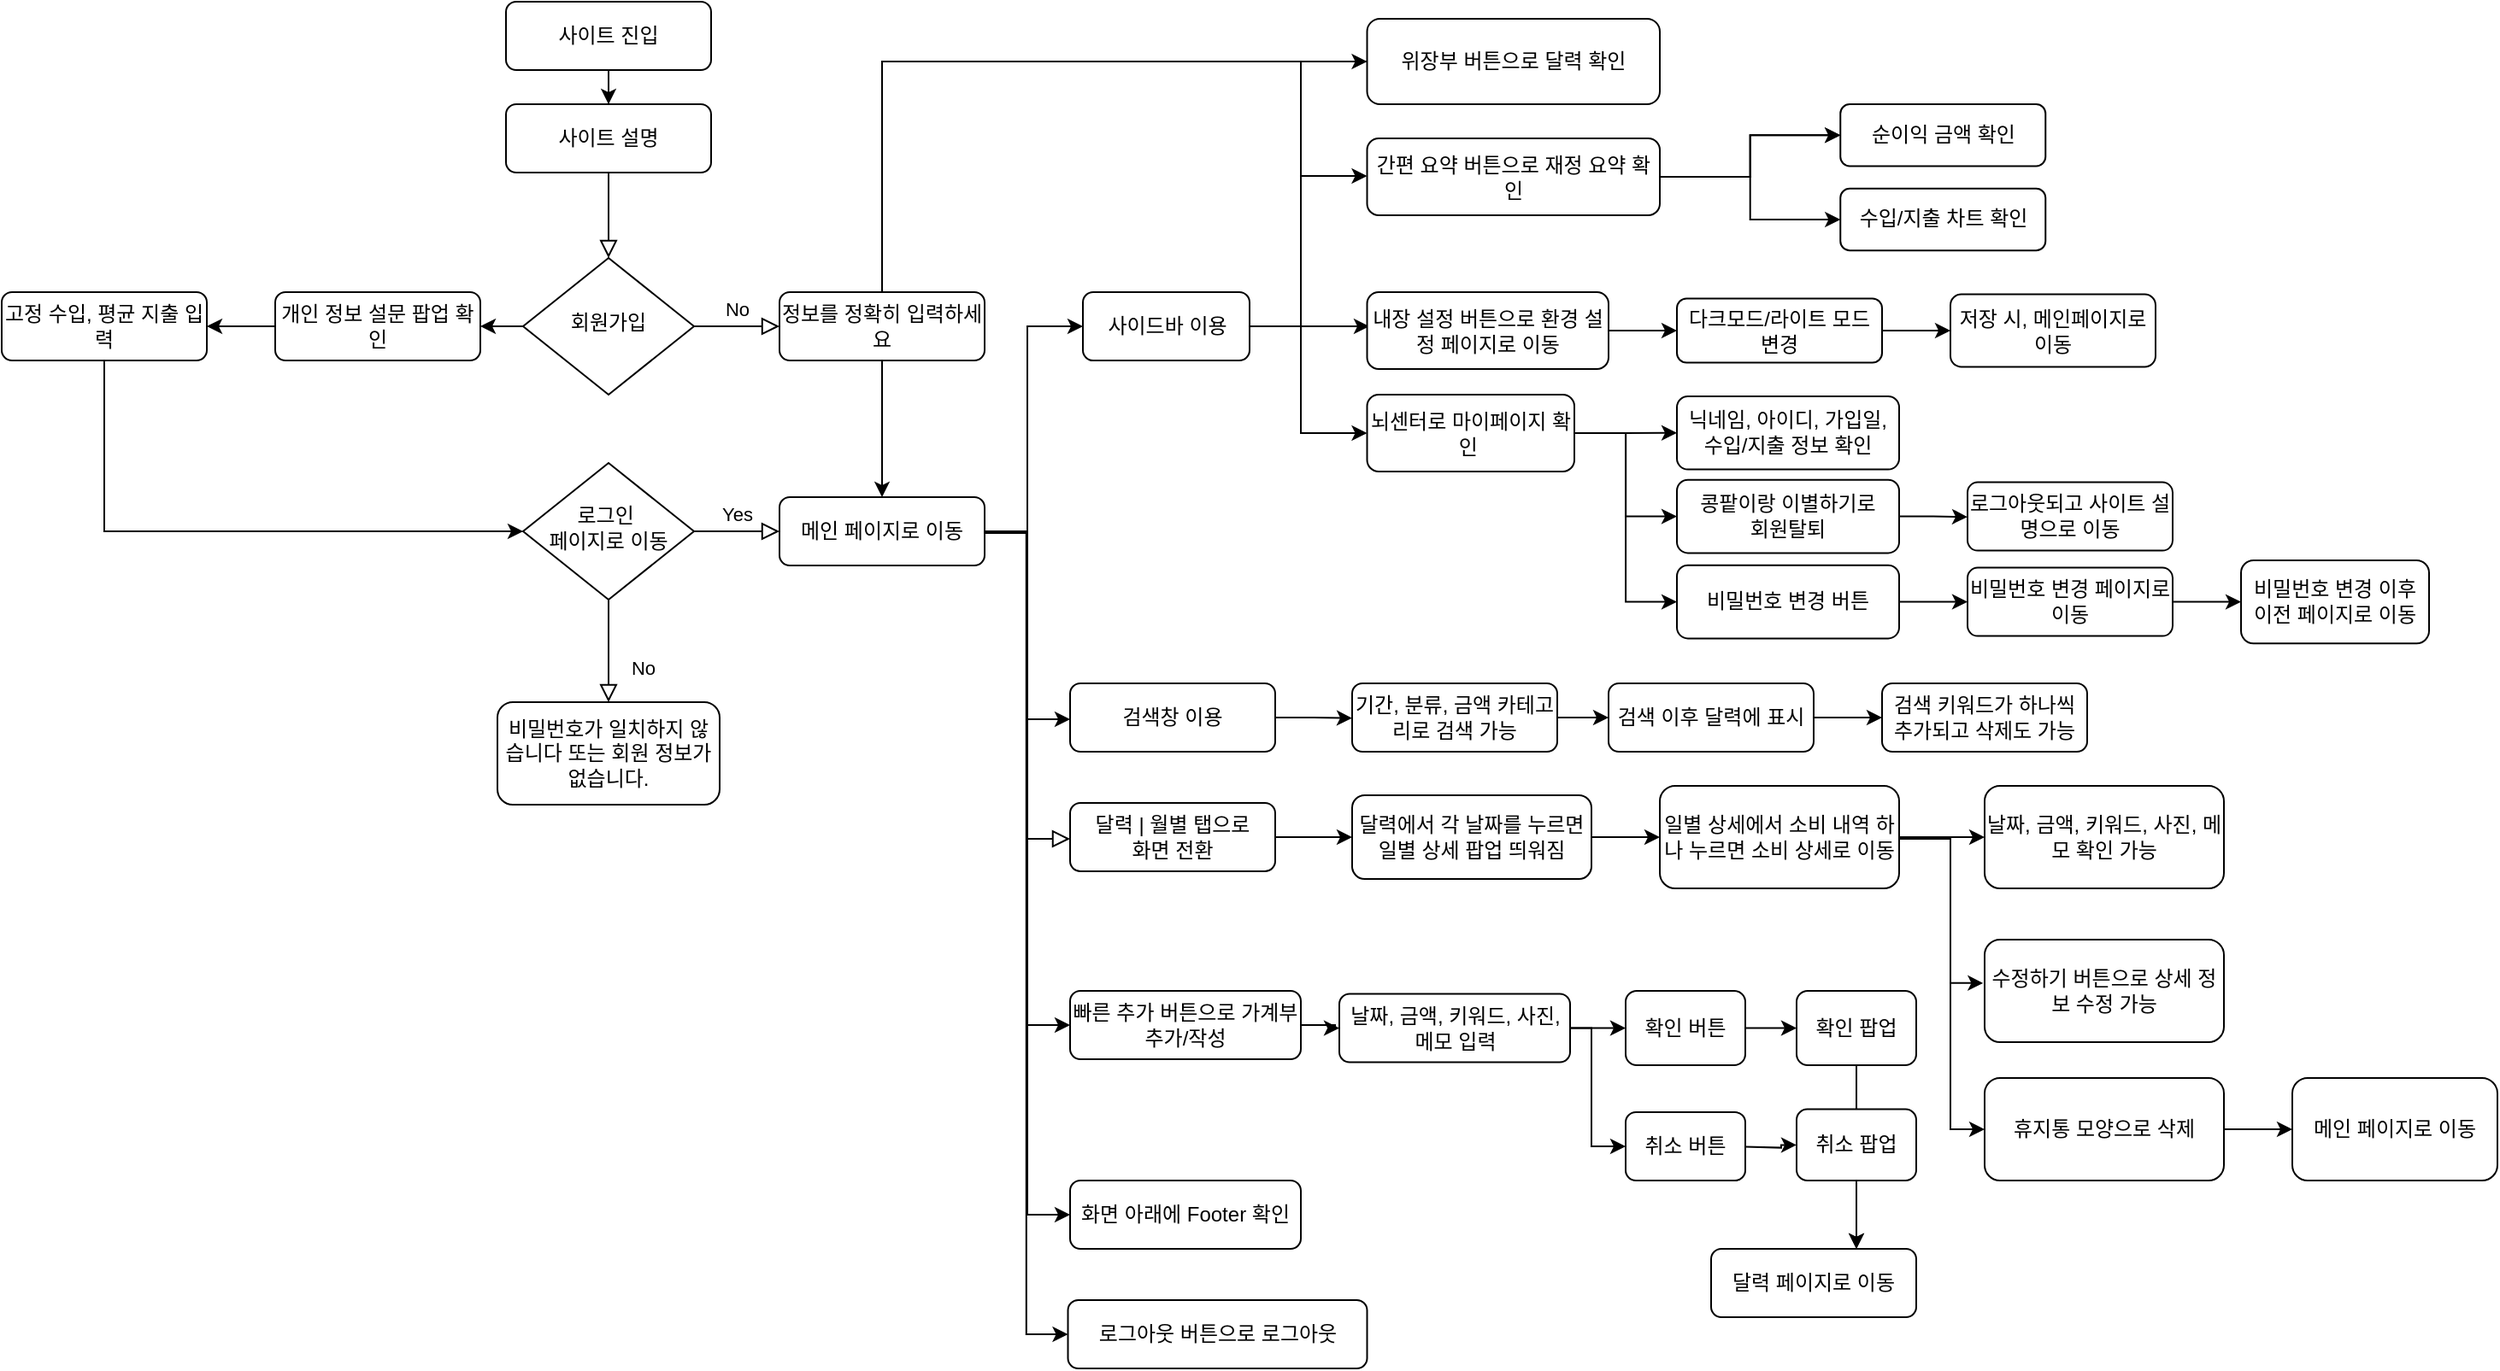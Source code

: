 <mxfile version="26.2.8">
  <diagram id="C5RBs43oDa-KdzZeNtuy" name="Page-1">
    <mxGraphModel dx="2660" dy="827" grid="1" gridSize="10" guides="1" tooltips="1" connect="1" arrows="1" fold="1" page="1" pageScale="1" pageWidth="827" pageHeight="1169" math="0" shadow="0">
      <root>
        <mxCell id="WIyWlLk6GJQsqaUBKTNV-0" />
        <mxCell id="WIyWlLk6GJQsqaUBKTNV-1" parent="WIyWlLk6GJQsqaUBKTNV-0" />
        <mxCell id="6v8Mv8kN8BdZXCFSq0ns-73" style="edgeStyle=orthogonalEdgeStyle;rounded=0;orthogonalLoop=1;jettySize=auto;html=1;entryX=0.5;entryY=0;entryDx=0;entryDy=0;" parent="WIyWlLk6GJQsqaUBKTNV-1" source="6v8Mv8kN8BdZXCFSq0ns-28" target="WIyWlLk6GJQsqaUBKTNV-12" edge="1">
          <mxGeometry relative="1" as="geometry" />
        </mxCell>
        <mxCell id="WIyWlLk6GJQsqaUBKTNV-2" value="" style="rounded=0;html=1;jettySize=auto;orthogonalLoop=1;fontSize=11;endArrow=block;endFill=0;endSize=8;strokeWidth=1;shadow=0;labelBackgroundColor=none;edgeStyle=orthogonalEdgeStyle;" parent="WIyWlLk6GJQsqaUBKTNV-1" source="WIyWlLk6GJQsqaUBKTNV-3" target="WIyWlLk6GJQsqaUBKTNV-6" edge="1">
          <mxGeometry relative="1" as="geometry" />
        </mxCell>
        <mxCell id="WIyWlLk6GJQsqaUBKTNV-3" value="사이트 설명" style="rounded=1;whiteSpace=wrap;html=1;fontSize=12;glass=0;strokeWidth=1;shadow=0;" parent="WIyWlLk6GJQsqaUBKTNV-1" vertex="1">
          <mxGeometry x="65" y="70" width="120" height="40" as="geometry" />
        </mxCell>
        <mxCell id="WIyWlLk6GJQsqaUBKTNV-5" value="No" style="edgeStyle=orthogonalEdgeStyle;rounded=0;html=1;jettySize=auto;orthogonalLoop=1;fontSize=11;endArrow=block;endFill=0;endSize=8;strokeWidth=1;shadow=0;labelBackgroundColor=none;" parent="WIyWlLk6GJQsqaUBKTNV-1" source="WIyWlLk6GJQsqaUBKTNV-6" target="WIyWlLk6GJQsqaUBKTNV-7" edge="1">
          <mxGeometry y="10" relative="1" as="geometry">
            <mxPoint as="offset" />
          </mxGeometry>
        </mxCell>
        <mxCell id="6v8Mv8kN8BdZXCFSq0ns-91" style="edgeStyle=orthogonalEdgeStyle;rounded=0;orthogonalLoop=1;jettySize=auto;html=1;exitX=0;exitY=0.5;exitDx=0;exitDy=0;entryX=1;entryY=0.5;entryDx=0;entryDy=0;" parent="WIyWlLk6GJQsqaUBKTNV-1" source="WIyWlLk6GJQsqaUBKTNV-6" target="6v8Mv8kN8BdZXCFSq0ns-82" edge="1">
          <mxGeometry relative="1" as="geometry" />
        </mxCell>
        <mxCell id="WIyWlLk6GJQsqaUBKTNV-6" value="회원가입" style="rhombus;whiteSpace=wrap;html=1;shadow=0;fontFamily=Helvetica;fontSize=12;align=center;strokeWidth=1;spacing=6;spacingTop=-4;" parent="WIyWlLk6GJQsqaUBKTNV-1" vertex="1">
          <mxGeometry x="75" y="160" width="100" height="80" as="geometry" />
        </mxCell>
        <mxCell id="WIyWlLk6GJQsqaUBKTNV-7" value="정보를 정확히 입력하세요" style="rounded=1;whiteSpace=wrap;html=1;fontSize=12;glass=0;strokeWidth=1;shadow=0;" parent="WIyWlLk6GJQsqaUBKTNV-1" vertex="1">
          <mxGeometry x="225" y="180" width="120" height="40" as="geometry" />
        </mxCell>
        <mxCell id="WIyWlLk6GJQsqaUBKTNV-8" value="No" style="rounded=0;html=1;jettySize=auto;orthogonalLoop=1;fontSize=11;endArrow=block;endFill=0;endSize=8;strokeWidth=1;shadow=0;labelBackgroundColor=none;edgeStyle=orthogonalEdgeStyle;" parent="WIyWlLk6GJQsqaUBKTNV-1" source="WIyWlLk6GJQsqaUBKTNV-10" target="WIyWlLk6GJQsqaUBKTNV-11" edge="1">
          <mxGeometry x="0.333" y="20" relative="1" as="geometry">
            <mxPoint as="offset" />
          </mxGeometry>
        </mxCell>
        <mxCell id="WIyWlLk6GJQsqaUBKTNV-9" value="Yes" style="edgeStyle=orthogonalEdgeStyle;rounded=0;html=1;jettySize=auto;orthogonalLoop=1;fontSize=11;endArrow=block;endFill=0;endSize=8;strokeWidth=1;shadow=0;labelBackgroundColor=none;" parent="WIyWlLk6GJQsqaUBKTNV-1" source="WIyWlLk6GJQsqaUBKTNV-10" target="WIyWlLk6GJQsqaUBKTNV-12" edge="1">
          <mxGeometry y="10" relative="1" as="geometry">
            <mxPoint as="offset" />
          </mxGeometry>
        </mxCell>
        <mxCell id="WIyWlLk6GJQsqaUBKTNV-10" value="로그인&amp;nbsp;&lt;div&gt;페이지로 이동&lt;/div&gt;" style="rhombus;whiteSpace=wrap;html=1;shadow=0;fontFamily=Helvetica;fontSize=12;align=center;strokeWidth=1;spacing=6;spacingTop=-4;" parent="WIyWlLk6GJQsqaUBKTNV-1" vertex="1">
          <mxGeometry x="75" y="280" width="100" height="80" as="geometry" />
        </mxCell>
        <mxCell id="WIyWlLk6GJQsqaUBKTNV-11" value="비밀번호가 일치하지 않습니다 또는 회원 정보가 없습니다." style="rounded=1;whiteSpace=wrap;html=1;fontSize=12;glass=0;strokeWidth=1;shadow=0;" parent="WIyWlLk6GJQsqaUBKTNV-1" vertex="1">
          <mxGeometry x="60" y="420" width="130" height="60" as="geometry" />
        </mxCell>
        <mxCell id="6v8Mv8kN8BdZXCFSq0ns-23" style="edgeStyle=orthogonalEdgeStyle;rounded=0;orthogonalLoop=1;jettySize=auto;html=1;exitX=1;exitY=0.5;exitDx=0;exitDy=0;entryX=0;entryY=0.5;entryDx=0;entryDy=0;" parent="WIyWlLk6GJQsqaUBKTNV-1" source="WIyWlLk6GJQsqaUBKTNV-12" target="6v8Mv8kN8BdZXCFSq0ns-24" edge="1">
          <mxGeometry relative="1" as="geometry">
            <mxPoint x="380" y="180" as="targetPoint" />
            <Array as="points">
              <mxPoint x="370" y="320" />
              <mxPoint x="370" y="200" />
            </Array>
          </mxGeometry>
        </mxCell>
        <mxCell id="6v8Mv8kN8BdZXCFSq0ns-52" value="" style="edgeStyle=orthogonalEdgeStyle;rounded=0;orthogonalLoop=1;jettySize=auto;html=1;" parent="WIyWlLk6GJQsqaUBKTNV-1" source="WIyWlLk6GJQsqaUBKTNV-12" target="6v8Mv8kN8BdZXCFSq0ns-1" edge="1">
          <mxGeometry relative="1" as="geometry">
            <Array as="points">
              <mxPoint x="370" y="320" />
              <mxPoint x="370" y="430" />
            </Array>
          </mxGeometry>
        </mxCell>
        <mxCell id="6v8Mv8kN8BdZXCFSq0ns-53" style="edgeStyle=orthogonalEdgeStyle;rounded=0;orthogonalLoop=1;jettySize=auto;html=1;exitX=1;exitY=0.5;exitDx=0;exitDy=0;entryX=0;entryY=0.5;entryDx=0;entryDy=0;" parent="WIyWlLk6GJQsqaUBKTNV-1" source="WIyWlLk6GJQsqaUBKTNV-12" target="6v8Mv8kN8BdZXCFSq0ns-5" edge="1">
          <mxGeometry relative="1" as="geometry">
            <mxPoint x="370" y="560" as="targetPoint" />
          </mxGeometry>
        </mxCell>
        <mxCell id="6v8Mv8kN8BdZXCFSq0ns-77" style="edgeStyle=orthogonalEdgeStyle;rounded=0;orthogonalLoop=1;jettySize=auto;html=1;entryX=0;entryY=0.5;entryDx=0;entryDy=0;" parent="WIyWlLk6GJQsqaUBKTNV-1" source="WIyWlLk6GJQsqaUBKTNV-12" target="6v8Mv8kN8BdZXCFSq0ns-78" edge="1">
          <mxGeometry relative="1" as="geometry">
            <mxPoint x="370" y="780" as="targetPoint" />
          </mxGeometry>
        </mxCell>
        <mxCell id="6v8Mv8kN8BdZXCFSq0ns-80" style="edgeStyle=orthogonalEdgeStyle;rounded=0;orthogonalLoop=1;jettySize=auto;html=1;exitX=1;exitY=0.5;exitDx=0;exitDy=0;entryX=0;entryY=0.5;entryDx=0;entryDy=0;" parent="WIyWlLk6GJQsqaUBKTNV-1" source="WIyWlLk6GJQsqaUBKTNV-12" target="6v8Mv8kN8BdZXCFSq0ns-76" edge="1">
          <mxGeometry relative="1" as="geometry">
            <mxPoint x="370" y="860" as="targetPoint" />
          </mxGeometry>
        </mxCell>
        <mxCell id="WIyWlLk6GJQsqaUBKTNV-12" value="메인 페이지로 이동" style="rounded=1;whiteSpace=wrap;html=1;fontSize=12;glass=0;strokeWidth=1;shadow=0;" parent="WIyWlLk6GJQsqaUBKTNV-1" vertex="1">
          <mxGeometry x="225" y="300" width="120" height="40" as="geometry" />
        </mxCell>
        <mxCell id="6v8Mv8kN8BdZXCFSq0ns-7" style="edgeStyle=orthogonalEdgeStyle;rounded=0;orthogonalLoop=1;jettySize=auto;html=1;exitX=1;exitY=0.5;exitDx=0;exitDy=0;" parent="WIyWlLk6GJQsqaUBKTNV-1" source="6v8Mv8kN8BdZXCFSq0ns-1" edge="1">
          <mxGeometry relative="1" as="geometry">
            <mxPoint x="560" y="429.333" as="targetPoint" />
          </mxGeometry>
        </mxCell>
        <mxCell id="6v8Mv8kN8BdZXCFSq0ns-1" value="검색창 이용" style="rounded=1;whiteSpace=wrap;html=1;fontSize=12;glass=0;strokeWidth=1;shadow=0;" parent="WIyWlLk6GJQsqaUBKTNV-1" vertex="1">
          <mxGeometry x="395" y="409" width="120" height="40" as="geometry" />
        </mxCell>
        <mxCell id="6v8Mv8kN8BdZXCFSq0ns-2" value="" style="edgeStyle=orthogonalEdgeStyle;rounded=0;html=1;jettySize=auto;orthogonalLoop=1;fontSize=11;endArrow=block;endFill=0;endSize=8;strokeWidth=1;shadow=0;labelBackgroundColor=none;" parent="WIyWlLk6GJQsqaUBKTNV-1" target="6v8Mv8kN8BdZXCFSq0ns-3" edge="1">
          <mxGeometry y="10" relative="1" as="geometry">
            <mxPoint as="offset" />
            <mxPoint x="345" y="320" as="sourcePoint" />
            <mxPoint x="380" y="500" as="targetPoint" />
            <Array as="points">
              <mxPoint x="370" y="321" />
              <mxPoint x="370" y="500" />
            </Array>
          </mxGeometry>
        </mxCell>
        <mxCell id="6v8Mv8kN8BdZXCFSq0ns-10" style="edgeStyle=orthogonalEdgeStyle;rounded=0;orthogonalLoop=1;jettySize=auto;html=1;exitX=1;exitY=0.5;exitDx=0;exitDy=0;entryX=0;entryY=0.5;entryDx=0;entryDy=0;" parent="WIyWlLk6GJQsqaUBKTNV-1" source="6v8Mv8kN8BdZXCFSq0ns-3" target="6v8Mv8kN8BdZXCFSq0ns-9" edge="1">
          <mxGeometry relative="1" as="geometry" />
        </mxCell>
        <mxCell id="6v8Mv8kN8BdZXCFSq0ns-3" value="달력 | 월별 탭으로&lt;div&gt;화면 전환&lt;/div&gt;" style="rounded=1;whiteSpace=wrap;html=1;fontSize=12;glass=0;strokeWidth=1;shadow=0;" parent="WIyWlLk6GJQsqaUBKTNV-1" vertex="1">
          <mxGeometry x="395" y="479" width="120" height="40" as="geometry" />
        </mxCell>
        <mxCell id="6v8Mv8kN8BdZXCFSq0ns-19" style="edgeStyle=orthogonalEdgeStyle;rounded=0;orthogonalLoop=1;jettySize=auto;html=1;" parent="WIyWlLk6GJQsqaUBKTNV-1" source="6v8Mv8kN8BdZXCFSq0ns-5" target="6v8Mv8kN8BdZXCFSq0ns-20" edge="1">
          <mxGeometry relative="1" as="geometry">
            <mxPoint x="560" y="569" as="targetPoint" />
          </mxGeometry>
        </mxCell>
        <mxCell id="6v8Mv8kN8BdZXCFSq0ns-5" value="빠른 추가 버튼으로 가계부 추가/작성" style="rounded=1;whiteSpace=wrap;html=1;fontSize=12;glass=0;strokeWidth=1;shadow=0;" parent="WIyWlLk6GJQsqaUBKTNV-1" vertex="1">
          <mxGeometry x="395" y="589" width="135" height="40" as="geometry" />
        </mxCell>
        <mxCell id="6v8Mv8kN8BdZXCFSq0ns-11" style="edgeStyle=orthogonalEdgeStyle;rounded=0;orthogonalLoop=1;jettySize=auto;html=1;exitX=1;exitY=0.5;exitDx=0;exitDy=0;" parent="WIyWlLk6GJQsqaUBKTNV-1" source="6v8Mv8kN8BdZXCFSq0ns-8" edge="1">
          <mxGeometry relative="1" as="geometry">
            <mxPoint x="710" y="428.862" as="targetPoint" />
          </mxGeometry>
        </mxCell>
        <mxCell id="6v8Mv8kN8BdZXCFSq0ns-8" value="기간, 분류, 금액 카테고리로 검색 가능" style="rounded=1;whiteSpace=wrap;html=1;fontSize=12;glass=0;strokeWidth=1;shadow=0;" parent="WIyWlLk6GJQsqaUBKTNV-1" vertex="1">
          <mxGeometry x="560" y="409" width="120" height="40" as="geometry" />
        </mxCell>
        <mxCell id="6v8Mv8kN8BdZXCFSq0ns-15" style="edgeStyle=orthogonalEdgeStyle;rounded=0;orthogonalLoop=1;jettySize=auto;html=1;" parent="WIyWlLk6GJQsqaUBKTNV-1" source="6v8Mv8kN8BdZXCFSq0ns-9" edge="1">
          <mxGeometry relative="1" as="geometry">
            <mxPoint x="740.0" y="499" as="targetPoint" />
          </mxGeometry>
        </mxCell>
        <mxCell id="6v8Mv8kN8BdZXCFSq0ns-9" value="달력에서 각 날짜를 누르면 일별 상세 팝업 띄워짐" style="rounded=1;whiteSpace=wrap;html=1;fontSize=12;glass=0;strokeWidth=1;shadow=0;" parent="WIyWlLk6GJQsqaUBKTNV-1" vertex="1">
          <mxGeometry x="560" y="474.5" width="140" height="49" as="geometry" />
        </mxCell>
        <mxCell id="6v8Mv8kN8BdZXCFSq0ns-13" style="edgeStyle=orthogonalEdgeStyle;rounded=0;orthogonalLoop=1;jettySize=auto;html=1;exitX=1;exitY=0.5;exitDx=0;exitDy=0;" parent="WIyWlLk6GJQsqaUBKTNV-1" source="6v8Mv8kN8BdZXCFSq0ns-12" edge="1">
          <mxGeometry relative="1" as="geometry">
            <mxPoint x="870" y="429" as="targetPoint" />
          </mxGeometry>
        </mxCell>
        <mxCell id="6v8Mv8kN8BdZXCFSq0ns-12" value="검색 이후 달력에 표시" style="rounded=1;whiteSpace=wrap;html=1;fontSize=12;glass=0;strokeWidth=1;shadow=0;" parent="WIyWlLk6GJQsqaUBKTNV-1" vertex="1">
          <mxGeometry x="710" y="409" width="120" height="40" as="geometry" />
        </mxCell>
        <mxCell id="6v8Mv8kN8BdZXCFSq0ns-14" value="검색 키워드가 하나씩 추가되고 삭제도 가능" style="rounded=1;whiteSpace=wrap;html=1;fontSize=12;glass=0;strokeWidth=1;shadow=0;" parent="WIyWlLk6GJQsqaUBKTNV-1" vertex="1">
          <mxGeometry x="870" y="409" width="120" height="40" as="geometry" />
        </mxCell>
        <mxCell id="6v8Mv8kN8BdZXCFSq0ns-18" style="edgeStyle=orthogonalEdgeStyle;rounded=0;orthogonalLoop=1;jettySize=auto;html=1;exitX=1;exitY=0.5;exitDx=0;exitDy=0;entryX=0;entryY=0.5;entryDx=0;entryDy=0;" parent="WIyWlLk6GJQsqaUBKTNV-1" source="6v8Mv8kN8BdZXCFSq0ns-16" target="6v8Mv8kN8BdZXCFSq0ns-17" edge="1">
          <mxGeometry relative="1" as="geometry" />
        </mxCell>
        <mxCell id="6v8Mv8kN8BdZXCFSq0ns-21" style="edgeStyle=orthogonalEdgeStyle;rounded=0;orthogonalLoop=1;jettySize=auto;html=1;exitX=1;exitY=0.75;exitDx=0;exitDy=0;entryX=-0.006;entryY=0.424;entryDx=0;entryDy=0;entryPerimeter=0;" parent="WIyWlLk6GJQsqaUBKTNV-1" source="6v8Mv8kN8BdZXCFSq0ns-16" edge="1">
          <mxGeometry relative="1" as="geometry">
            <mxPoint x="929.16" y="584.44" as="targetPoint" />
            <Array as="points">
              <mxPoint x="880" y="499" />
              <mxPoint x="910" y="499" />
              <mxPoint x="910" y="584" />
            </Array>
          </mxGeometry>
        </mxCell>
        <mxCell id="EID1nQhio4-8oi3falaW-1" style="edgeStyle=orthogonalEdgeStyle;rounded=0;orthogonalLoop=1;jettySize=auto;html=1;entryX=0;entryY=0.5;entryDx=0;entryDy=0;" edge="1" parent="WIyWlLk6GJQsqaUBKTNV-1" target="EID1nQhio4-8oi3falaW-3">
          <mxGeometry relative="1" as="geometry">
            <mxPoint x="909.5" y="660.0" as="targetPoint" />
            <mxPoint x="879.5" y="499" as="sourcePoint" />
            <Array as="points">
              <mxPoint x="880" y="500" />
              <mxPoint x="910" y="500" />
              <mxPoint x="910" y="670" />
            </Array>
          </mxGeometry>
        </mxCell>
        <mxCell id="6v8Mv8kN8BdZXCFSq0ns-16" value="일별 상세에서 소비 내역 하나 누르면 소비 상세로 이동" style="rounded=1;whiteSpace=wrap;html=1;fontSize=12;glass=0;strokeWidth=1;shadow=0;" parent="WIyWlLk6GJQsqaUBKTNV-1" vertex="1">
          <mxGeometry x="740" y="469" width="140" height="60" as="geometry" />
        </mxCell>
        <mxCell id="6v8Mv8kN8BdZXCFSq0ns-17" value="날짜, 금액, 키워드, 사진, 메모 확인 가능" style="rounded=1;whiteSpace=wrap;html=1;fontSize=12;glass=0;strokeWidth=1;shadow=0;" parent="WIyWlLk6GJQsqaUBKTNV-1" vertex="1">
          <mxGeometry x="930" y="469" width="140" height="60" as="geometry" />
        </mxCell>
        <mxCell id="EID1nQhio4-8oi3falaW-9" value="" style="edgeStyle=orthogonalEdgeStyle;rounded=0;orthogonalLoop=1;jettySize=auto;html=1;" edge="1" parent="WIyWlLk6GJQsqaUBKTNV-1" source="6v8Mv8kN8BdZXCFSq0ns-20" target="EID1nQhio4-8oi3falaW-8">
          <mxGeometry relative="1" as="geometry" />
        </mxCell>
        <mxCell id="EID1nQhio4-8oi3falaW-13" style="edgeStyle=orthogonalEdgeStyle;rounded=0;orthogonalLoop=1;jettySize=auto;html=1;exitX=1;exitY=0.5;exitDx=0;exitDy=0;entryX=0;entryY=0.5;entryDx=0;entryDy=0;" edge="1" parent="WIyWlLk6GJQsqaUBKTNV-1" source="6v8Mv8kN8BdZXCFSq0ns-20" target="6v8Mv8kN8BdZXCFSq0ns-60">
          <mxGeometry relative="1" as="geometry">
            <mxPoint x="710" y="690" as="targetPoint" />
            <Array as="points">
              <mxPoint x="700" y="611" />
              <mxPoint x="700" y="680" />
            </Array>
          </mxGeometry>
        </mxCell>
        <mxCell id="6v8Mv8kN8BdZXCFSq0ns-20" value="날짜, 금액, 키워드, 사진, 메모 입력" style="rounded=1;whiteSpace=wrap;html=1;fontSize=12;glass=0;strokeWidth=1;shadow=0;" parent="WIyWlLk6GJQsqaUBKTNV-1" vertex="1">
          <mxGeometry x="552.5" y="590.75" width="135" height="40" as="geometry" />
        </mxCell>
        <mxCell id="6v8Mv8kN8BdZXCFSq0ns-22" value="수정하기 버튼으로 상세 정보 수정 가능" style="rounded=1;whiteSpace=wrap;html=1;fontSize=12;glass=0;strokeWidth=1;shadow=0;" parent="WIyWlLk6GJQsqaUBKTNV-1" vertex="1">
          <mxGeometry x="930" y="559" width="140" height="60" as="geometry" />
        </mxCell>
        <mxCell id="6v8Mv8kN8BdZXCFSq0ns-26" value="" style="edgeStyle=orthogonalEdgeStyle;rounded=0;orthogonalLoop=1;jettySize=auto;html=1;" parent="WIyWlLk6GJQsqaUBKTNV-1" source="6v8Mv8kN8BdZXCFSq0ns-24" target="6v8Mv8kN8BdZXCFSq0ns-25" edge="1">
          <mxGeometry relative="1" as="geometry">
            <Array as="points">
              <mxPoint x="530" y="200" />
              <mxPoint x="530" y="112" />
            </Array>
          </mxGeometry>
        </mxCell>
        <mxCell id="6v8Mv8kN8BdZXCFSq0ns-27" style="edgeStyle=orthogonalEdgeStyle;rounded=0;orthogonalLoop=1;jettySize=auto;html=1;entryX=0;entryY=0.5;entryDx=0;entryDy=0;" parent="WIyWlLk6GJQsqaUBKTNV-1" source="6v8Mv8kN8BdZXCFSq0ns-24" target="6v8Mv8kN8BdZXCFSq0ns-28" edge="1">
          <mxGeometry relative="1" as="geometry">
            <mxPoint x="530" y="50" as="targetPoint" />
            <Array as="points">
              <mxPoint x="530" y="200" />
              <mxPoint x="530" y="45" />
            </Array>
          </mxGeometry>
        </mxCell>
        <mxCell id="6v8Mv8kN8BdZXCFSq0ns-35" style="edgeStyle=orthogonalEdgeStyle;rounded=0;orthogonalLoop=1;jettySize=auto;html=1;" parent="WIyWlLk6GJQsqaUBKTNV-1" source="6v8Mv8kN8BdZXCFSq0ns-24" edge="1">
          <mxGeometry relative="1" as="geometry">
            <mxPoint x="570" y="200" as="targetPoint" />
          </mxGeometry>
        </mxCell>
        <mxCell id="6v8Mv8kN8BdZXCFSq0ns-42" style="edgeStyle=orthogonalEdgeStyle;rounded=0;orthogonalLoop=1;jettySize=auto;html=1;exitX=1;exitY=0.5;exitDx=0;exitDy=0;entryX=0;entryY=0.5;entryDx=0;entryDy=0;" parent="WIyWlLk6GJQsqaUBKTNV-1" source="6v8Mv8kN8BdZXCFSq0ns-24" target="6v8Mv8kN8BdZXCFSq0ns-43" edge="1">
          <mxGeometry relative="1" as="geometry">
            <mxPoint x="530" y="270" as="targetPoint" />
            <Array as="points">
              <mxPoint x="530" y="200" />
              <mxPoint x="530" y="263" />
            </Array>
          </mxGeometry>
        </mxCell>
        <mxCell id="6v8Mv8kN8BdZXCFSq0ns-24" value="사이드바 이용" style="rounded=1;whiteSpace=wrap;html=1;fontSize=12;glass=0;strokeWidth=1;shadow=0;" parent="WIyWlLk6GJQsqaUBKTNV-1" vertex="1">
          <mxGeometry x="402.5" y="180" width="97.5" height="40" as="geometry" />
        </mxCell>
        <mxCell id="6v8Mv8kN8BdZXCFSq0ns-30" value="" style="edgeStyle=orthogonalEdgeStyle;rounded=0;orthogonalLoop=1;jettySize=auto;html=1;" parent="WIyWlLk6GJQsqaUBKTNV-1" source="6v8Mv8kN8BdZXCFSq0ns-25" target="6v8Mv8kN8BdZXCFSq0ns-29" edge="1">
          <mxGeometry relative="1" as="geometry" />
        </mxCell>
        <mxCell id="6v8Mv8kN8BdZXCFSq0ns-31" value="" style="edgeStyle=orthogonalEdgeStyle;rounded=0;orthogonalLoop=1;jettySize=auto;html=1;" parent="WIyWlLk6GJQsqaUBKTNV-1" source="6v8Mv8kN8BdZXCFSq0ns-25" target="6v8Mv8kN8BdZXCFSq0ns-29" edge="1">
          <mxGeometry relative="1" as="geometry" />
        </mxCell>
        <mxCell id="6v8Mv8kN8BdZXCFSq0ns-32" style="edgeStyle=orthogonalEdgeStyle;rounded=0;orthogonalLoop=1;jettySize=auto;html=1;exitX=1;exitY=0.5;exitDx=0;exitDy=0;entryX=0;entryY=0.5;entryDx=0;entryDy=0;" parent="WIyWlLk6GJQsqaUBKTNV-1" source="6v8Mv8kN8BdZXCFSq0ns-25" target="6v8Mv8kN8BdZXCFSq0ns-34" edge="1">
          <mxGeometry relative="1" as="geometry">
            <mxPoint x="790" y="220" as="targetPoint" />
          </mxGeometry>
        </mxCell>
        <mxCell id="6v8Mv8kN8BdZXCFSq0ns-25" value="간편 요약 버튼으로 재정 요약 확인" style="whiteSpace=wrap;html=1;rounded=1;glass=0;strokeWidth=1;shadow=0;" parent="WIyWlLk6GJQsqaUBKTNV-1" vertex="1">
          <mxGeometry x="568.75" y="90" width="171.25" height="45" as="geometry" />
        </mxCell>
        <mxCell id="6v8Mv8kN8BdZXCFSq0ns-28" value="위장부 버튼으로 달력 확인" style="whiteSpace=wrap;html=1;rounded=1;glass=0;strokeWidth=1;shadow=0;" parent="WIyWlLk6GJQsqaUBKTNV-1" vertex="1">
          <mxGeometry x="568.75" y="20" width="171.25" height="50" as="geometry" />
        </mxCell>
        <mxCell id="6v8Mv8kN8BdZXCFSq0ns-29" value="순이익 금액 확인" style="whiteSpace=wrap;html=1;rounded=1;glass=0;strokeWidth=1;shadow=0;" parent="WIyWlLk6GJQsqaUBKTNV-1" vertex="1">
          <mxGeometry x="845.63" y="70" width="120" height="36.25" as="geometry" />
        </mxCell>
        <mxCell id="6v8Mv8kN8BdZXCFSq0ns-34" value="수입/지출 차트 확인" style="whiteSpace=wrap;html=1;rounded=1;glass=0;strokeWidth=1;shadow=0;" parent="WIyWlLk6GJQsqaUBKTNV-1" vertex="1">
          <mxGeometry x="845.63" y="119.37" width="120" height="36.25" as="geometry" />
        </mxCell>
        <mxCell id="6v8Mv8kN8BdZXCFSq0ns-39" value="" style="edgeStyle=orthogonalEdgeStyle;rounded=0;orthogonalLoop=1;jettySize=auto;html=1;" parent="WIyWlLk6GJQsqaUBKTNV-1" source="6v8Mv8kN8BdZXCFSq0ns-36" target="6v8Mv8kN8BdZXCFSq0ns-38" edge="1">
          <mxGeometry relative="1" as="geometry" />
        </mxCell>
        <mxCell id="6v8Mv8kN8BdZXCFSq0ns-36" value="내장 설정 버튼으로 환경 설정 페이지로 이동" style="whiteSpace=wrap;html=1;rounded=1;glass=0;strokeWidth=1;shadow=0;" parent="WIyWlLk6GJQsqaUBKTNV-1" vertex="1">
          <mxGeometry x="568.75" y="180" width="141.25" height="45" as="geometry" />
        </mxCell>
        <mxCell id="6v8Mv8kN8BdZXCFSq0ns-95" value="" style="edgeStyle=orthogonalEdgeStyle;rounded=0;orthogonalLoop=1;jettySize=auto;html=1;" parent="WIyWlLk6GJQsqaUBKTNV-1" source="6v8Mv8kN8BdZXCFSq0ns-38" target="6v8Mv8kN8BdZXCFSq0ns-94" edge="1">
          <mxGeometry relative="1" as="geometry" />
        </mxCell>
        <mxCell id="6v8Mv8kN8BdZXCFSq0ns-38" value="다크모드/라이트 모드 변경" style="whiteSpace=wrap;html=1;rounded=1;glass=0;strokeWidth=1;shadow=0;" parent="WIyWlLk6GJQsqaUBKTNV-1" vertex="1">
          <mxGeometry x="750" y="183.75" width="120" height="37.5" as="geometry" />
        </mxCell>
        <mxCell id="6v8Mv8kN8BdZXCFSq0ns-46" style="edgeStyle=orthogonalEdgeStyle;rounded=0;orthogonalLoop=1;jettySize=auto;html=1;exitX=1;exitY=0.5;exitDx=0;exitDy=0;" parent="WIyWlLk6GJQsqaUBKTNV-1" source="6v8Mv8kN8BdZXCFSq0ns-43" target="6v8Mv8kN8BdZXCFSq0ns-47" edge="1">
          <mxGeometry relative="1" as="geometry">
            <mxPoint x="760" y="262.621" as="targetPoint" />
            <Array as="points" />
          </mxGeometry>
        </mxCell>
        <mxCell id="6v8Mv8kN8BdZXCFSq0ns-55" style="edgeStyle=orthogonalEdgeStyle;rounded=0;orthogonalLoop=1;jettySize=auto;html=1;exitX=1;exitY=0.5;exitDx=0;exitDy=0;entryX=0;entryY=0.5;entryDx=0;entryDy=0;" parent="WIyWlLk6GJQsqaUBKTNV-1" source="6v8Mv8kN8BdZXCFSq0ns-43" target="6v8Mv8kN8BdZXCFSq0ns-56" edge="1">
          <mxGeometry relative="1" as="geometry">
            <mxPoint x="710" y="330" as="targetPoint" />
          </mxGeometry>
        </mxCell>
        <mxCell id="6v8Mv8kN8BdZXCFSq0ns-66" style="edgeStyle=orthogonalEdgeStyle;rounded=0;orthogonalLoop=1;jettySize=auto;html=1;exitX=1;exitY=0.5;exitDx=0;exitDy=0;entryX=0;entryY=0.5;entryDx=0;entryDy=0;" parent="WIyWlLk6GJQsqaUBKTNV-1" source="6v8Mv8kN8BdZXCFSq0ns-43" target="6v8Mv8kN8BdZXCFSq0ns-67" edge="1">
          <mxGeometry relative="1" as="geometry">
            <mxPoint x="710.0" y="360" as="targetPoint" />
          </mxGeometry>
        </mxCell>
        <mxCell id="6v8Mv8kN8BdZXCFSq0ns-43" value="뇌센터로 마이페이지 확인&amp;nbsp;" style="whiteSpace=wrap;html=1;rounded=1;glass=0;strokeWidth=1;shadow=0;" parent="WIyWlLk6GJQsqaUBKTNV-1" vertex="1">
          <mxGeometry x="568.75" y="240" width="121.25" height="45" as="geometry" />
        </mxCell>
        <mxCell id="6v8Mv8kN8BdZXCFSq0ns-47" value="닉네임, 아이디, 가입일, 수입/지출 정보 확인" style="whiteSpace=wrap;html=1;rounded=1;glass=0;strokeWidth=1;shadow=0;" parent="WIyWlLk6GJQsqaUBKTNV-1" vertex="1">
          <mxGeometry x="750" y="241" width="130" height="42.81" as="geometry" />
        </mxCell>
        <mxCell id="6v8Mv8kN8BdZXCFSq0ns-64" style="edgeStyle=orthogonalEdgeStyle;rounded=0;orthogonalLoop=1;jettySize=auto;html=1;exitX=1;exitY=0.5;exitDx=0;exitDy=0;" parent="WIyWlLk6GJQsqaUBKTNV-1" source="6v8Mv8kN8BdZXCFSq0ns-56" edge="1">
          <mxGeometry relative="1" as="geometry">
            <mxPoint x="920" y="311.567" as="targetPoint" />
          </mxGeometry>
        </mxCell>
        <mxCell id="6v8Mv8kN8BdZXCFSq0ns-56" value="콩팥이랑 이별하기로&lt;div&gt;회원탈퇴&lt;/div&gt;" style="whiteSpace=wrap;html=1;rounded=1;glass=0;strokeWidth=1;shadow=0;" parent="WIyWlLk6GJQsqaUBKTNV-1" vertex="1">
          <mxGeometry x="750" y="289.9" width="130" height="42.81" as="geometry" />
        </mxCell>
        <mxCell id="6v8Mv8kN8BdZXCFSq0ns-57" value="달력 페이지로 이동" style="whiteSpace=wrap;html=1;rounded=1;glass=0;strokeWidth=1;shadow=0;" parent="WIyWlLk6GJQsqaUBKTNV-1" vertex="1">
          <mxGeometry x="770" y="740" width="120" height="40" as="geometry" />
        </mxCell>
        <mxCell id="6v8Mv8kN8BdZXCFSq0ns-60" value="취소 버튼" style="whiteSpace=wrap;html=1;rounded=1;glass=0;strokeWidth=1;shadow=0;" parent="WIyWlLk6GJQsqaUBKTNV-1" vertex="1">
          <mxGeometry x="720" y="660" width="70" height="40" as="geometry" />
        </mxCell>
        <mxCell id="6v8Mv8kN8BdZXCFSq0ns-65" value="로그아웃되고 사이트 설명으로 이동" style="rounded=1;whiteSpace=wrap;html=1;fontSize=12;glass=0;strokeWidth=1;shadow=0;" parent="WIyWlLk6GJQsqaUBKTNV-1" vertex="1">
          <mxGeometry x="920" y="291.31" width="120" height="40" as="geometry" />
        </mxCell>
        <mxCell id="6v8Mv8kN8BdZXCFSq0ns-70" value="" style="edgeStyle=orthogonalEdgeStyle;rounded=0;orthogonalLoop=1;jettySize=auto;html=1;" parent="WIyWlLk6GJQsqaUBKTNV-1" source="6v8Mv8kN8BdZXCFSq0ns-67" target="6v8Mv8kN8BdZXCFSq0ns-69" edge="1">
          <mxGeometry relative="1" as="geometry" />
        </mxCell>
        <mxCell id="6v8Mv8kN8BdZXCFSq0ns-67" value="비밀번호 변경 버튼" style="whiteSpace=wrap;html=1;rounded=1;glass=0;strokeWidth=1;shadow=0;" parent="WIyWlLk6GJQsqaUBKTNV-1" vertex="1">
          <mxGeometry x="750" y="339.9" width="130" height="42.81" as="geometry" />
        </mxCell>
        <mxCell id="6v8Mv8kN8BdZXCFSq0ns-72" value="" style="edgeStyle=orthogonalEdgeStyle;rounded=0;orthogonalLoop=1;jettySize=auto;html=1;" parent="WIyWlLk6GJQsqaUBKTNV-1" source="6v8Mv8kN8BdZXCFSq0ns-69" target="6v8Mv8kN8BdZXCFSq0ns-71" edge="1">
          <mxGeometry relative="1" as="geometry" />
        </mxCell>
        <mxCell id="6v8Mv8kN8BdZXCFSq0ns-69" value="비밀번호 변경 페이지로 이동" style="rounded=1;whiteSpace=wrap;html=1;fontSize=12;glass=0;strokeWidth=1;shadow=0;" parent="WIyWlLk6GJQsqaUBKTNV-1" vertex="1">
          <mxGeometry x="920" y="341.31" width="120" height="40" as="geometry" />
        </mxCell>
        <mxCell id="6v8Mv8kN8BdZXCFSq0ns-71" value="비밀번호 변경 이후 이전 페이지로 이동" style="whiteSpace=wrap;html=1;rounded=1;glass=0;strokeWidth=1;shadow=0;" parent="WIyWlLk6GJQsqaUBKTNV-1" vertex="1">
          <mxGeometry x="1080" y="337.01" width="110" height="48.59" as="geometry" />
        </mxCell>
        <mxCell id="6v8Mv8kN8BdZXCFSq0ns-76" value="로그아웃 버튼으로 로그아웃" style="rounded=1;whiteSpace=wrap;html=1;fontSize=12;glass=0;strokeWidth=1;shadow=0;" parent="WIyWlLk6GJQsqaUBKTNV-1" vertex="1">
          <mxGeometry x="393.75" y="770" width="175" height="40" as="geometry" />
        </mxCell>
        <mxCell id="6v8Mv8kN8BdZXCFSq0ns-78" value="화면 아래에 Footer 확인" style="rounded=1;whiteSpace=wrap;html=1;fontSize=12;glass=0;strokeWidth=1;shadow=0;" parent="WIyWlLk6GJQsqaUBKTNV-1" vertex="1">
          <mxGeometry x="395" y="700" width="135" height="40" as="geometry" />
        </mxCell>
        <mxCell id="6v8Mv8kN8BdZXCFSq0ns-84" style="edgeStyle=orthogonalEdgeStyle;rounded=0;orthogonalLoop=1;jettySize=auto;html=1;exitX=0;exitY=0.5;exitDx=0;exitDy=0;entryX=1;entryY=0.5;entryDx=0;entryDy=0;" parent="WIyWlLk6GJQsqaUBKTNV-1" source="6v8Mv8kN8BdZXCFSq0ns-82" target="6v8Mv8kN8BdZXCFSq0ns-83" edge="1">
          <mxGeometry relative="1" as="geometry" />
        </mxCell>
        <mxCell id="6v8Mv8kN8BdZXCFSq0ns-82" value="개인 정보 설문 팝업 확인" style="rounded=1;whiteSpace=wrap;html=1;fontSize=12;glass=0;strokeWidth=1;shadow=0;" parent="WIyWlLk6GJQsqaUBKTNV-1" vertex="1">
          <mxGeometry x="-70" y="180.0" width="120" height="40" as="geometry" />
        </mxCell>
        <mxCell id="6v8Mv8kN8BdZXCFSq0ns-87" style="edgeStyle=orthogonalEdgeStyle;rounded=0;orthogonalLoop=1;jettySize=auto;html=1;exitX=0.5;exitY=1;exitDx=0;exitDy=0;entryX=0;entryY=0.5;entryDx=0;entryDy=0;" parent="WIyWlLk6GJQsqaUBKTNV-1" source="6v8Mv8kN8BdZXCFSq0ns-83" target="WIyWlLk6GJQsqaUBKTNV-10" edge="1">
          <mxGeometry relative="1" as="geometry">
            <mxPoint x="250" y="691.391" as="targetPoint" />
            <Array as="points">
              <mxPoint x="-170" y="320" />
            </Array>
          </mxGeometry>
        </mxCell>
        <mxCell id="6v8Mv8kN8BdZXCFSq0ns-83" value="고정 수입, 평균 지출 입력" style="rounded=1;whiteSpace=wrap;html=1;fontSize=12;glass=0;strokeWidth=1;shadow=0;" parent="WIyWlLk6GJQsqaUBKTNV-1" vertex="1">
          <mxGeometry x="-230" y="180.0" width="120" height="40" as="geometry" />
        </mxCell>
        <mxCell id="6v8Mv8kN8BdZXCFSq0ns-89" style="edgeStyle=orthogonalEdgeStyle;rounded=0;orthogonalLoop=1;jettySize=auto;html=1;entryX=0.5;entryY=0;entryDx=0;entryDy=0;" parent="WIyWlLk6GJQsqaUBKTNV-1" source="6v8Mv8kN8BdZXCFSq0ns-88" target="WIyWlLk6GJQsqaUBKTNV-3" edge="1">
          <mxGeometry relative="1" as="geometry" />
        </mxCell>
        <mxCell id="6v8Mv8kN8BdZXCFSq0ns-88" value="사이트 진입" style="rounded=1;whiteSpace=wrap;html=1;fontSize=12;glass=0;strokeWidth=1;shadow=0;" parent="WIyWlLk6GJQsqaUBKTNV-1" vertex="1">
          <mxGeometry x="65" y="10" width="120" height="40" as="geometry" />
        </mxCell>
        <mxCell id="6v8Mv8kN8BdZXCFSq0ns-94" value="저장 시, 메인페이지로 이동" style="whiteSpace=wrap;html=1;rounded=1;glass=0;strokeWidth=1;shadow=0;" parent="WIyWlLk6GJQsqaUBKTNV-1" vertex="1">
          <mxGeometry x="910" y="181.25" width="120" height="42.5" as="geometry" />
        </mxCell>
        <mxCell id="EID1nQhio4-8oi3falaW-5" value="" style="edgeStyle=orthogonalEdgeStyle;rounded=0;orthogonalLoop=1;jettySize=auto;html=1;" edge="1" parent="WIyWlLk6GJQsqaUBKTNV-1" source="EID1nQhio4-8oi3falaW-3" target="EID1nQhio4-8oi3falaW-4">
          <mxGeometry relative="1" as="geometry" />
        </mxCell>
        <mxCell id="EID1nQhio4-8oi3falaW-3" value="휴지통 모양으로 삭제" style="rounded=1;whiteSpace=wrap;html=1;fontSize=12;glass=0;strokeWidth=1;shadow=0;" vertex="1" parent="WIyWlLk6GJQsqaUBKTNV-1">
          <mxGeometry x="930" y="640" width="140" height="60" as="geometry" />
        </mxCell>
        <mxCell id="EID1nQhio4-8oi3falaW-4" value="메인 페이지로 이동" style="whiteSpace=wrap;html=1;rounded=1;glass=0;strokeWidth=1;shadow=0;" vertex="1" parent="WIyWlLk6GJQsqaUBKTNV-1">
          <mxGeometry x="1110" y="640" width="120" height="60" as="geometry" />
        </mxCell>
        <mxCell id="EID1nQhio4-8oi3falaW-11" value="" style="edgeStyle=orthogonalEdgeStyle;rounded=0;orthogonalLoop=1;jettySize=auto;html=1;" edge="1" parent="WIyWlLk6GJQsqaUBKTNV-1" source="EID1nQhio4-8oi3falaW-8" target="EID1nQhio4-8oi3falaW-10">
          <mxGeometry relative="1" as="geometry" />
        </mxCell>
        <mxCell id="EID1nQhio4-8oi3falaW-8" value="확인 버튼" style="whiteSpace=wrap;html=1;rounded=1;glass=0;strokeWidth=1;shadow=0;" vertex="1" parent="WIyWlLk6GJQsqaUBKTNV-1">
          <mxGeometry x="720" y="589" width="70" height="43.5" as="geometry" />
        </mxCell>
        <mxCell id="EID1nQhio4-8oi3falaW-16" style="edgeStyle=orthogonalEdgeStyle;rounded=0;orthogonalLoop=1;jettySize=auto;html=1;exitX=0.5;exitY=1;exitDx=0;exitDy=0;" edge="1" parent="WIyWlLk6GJQsqaUBKTNV-1" source="EID1nQhio4-8oi3falaW-10" target="6v8Mv8kN8BdZXCFSq0ns-57">
          <mxGeometry relative="1" as="geometry">
            <Array as="points">
              <mxPoint x="855" y="710" />
              <mxPoint x="855" y="710" />
            </Array>
          </mxGeometry>
        </mxCell>
        <mxCell id="EID1nQhio4-8oi3falaW-10" value="확인 팝업" style="whiteSpace=wrap;html=1;rounded=1;glass=0;strokeWidth=1;shadow=0;" vertex="1" parent="WIyWlLk6GJQsqaUBKTNV-1">
          <mxGeometry x="820" y="589" width="70" height="43.5" as="geometry" />
        </mxCell>
        <mxCell id="EID1nQhio4-8oi3falaW-14" value="" style="edgeStyle=orthogonalEdgeStyle;rounded=0;orthogonalLoop=1;jettySize=auto;html=1;" edge="1" parent="WIyWlLk6GJQsqaUBKTNV-1" target="EID1nQhio4-8oi3falaW-15">
          <mxGeometry relative="1" as="geometry">
            <mxPoint x="790" y="680.25" as="sourcePoint" />
          </mxGeometry>
        </mxCell>
        <mxCell id="EID1nQhio4-8oi3falaW-17" value="" style="edgeStyle=orthogonalEdgeStyle;rounded=0;orthogonalLoop=1;jettySize=auto;html=1;" edge="1" parent="WIyWlLk6GJQsqaUBKTNV-1" source="EID1nQhio4-8oi3falaW-15" target="6v8Mv8kN8BdZXCFSq0ns-57">
          <mxGeometry relative="1" as="geometry">
            <Array as="points">
              <mxPoint x="855" y="730" />
              <mxPoint x="855" y="730" />
            </Array>
          </mxGeometry>
        </mxCell>
        <mxCell id="EID1nQhio4-8oi3falaW-15" value="취소 팝업" style="whiteSpace=wrap;html=1;rounded=1;glass=0;strokeWidth=1;shadow=0;" vertex="1" parent="WIyWlLk6GJQsqaUBKTNV-1">
          <mxGeometry x="820" y="658.25" width="70" height="41.75" as="geometry" />
        </mxCell>
        <mxCell id="EID1nQhio4-8oi3falaW-18" style="edgeStyle=orthogonalEdgeStyle;rounded=0;orthogonalLoop=1;jettySize=auto;html=1;exitX=0.5;exitY=1;exitDx=0;exitDy=0;" edge="1" parent="WIyWlLk6GJQsqaUBKTNV-1" source="6v8Mv8kN8BdZXCFSq0ns-57" target="6v8Mv8kN8BdZXCFSq0ns-57">
          <mxGeometry relative="1" as="geometry" />
        </mxCell>
      </root>
    </mxGraphModel>
  </diagram>
</mxfile>
